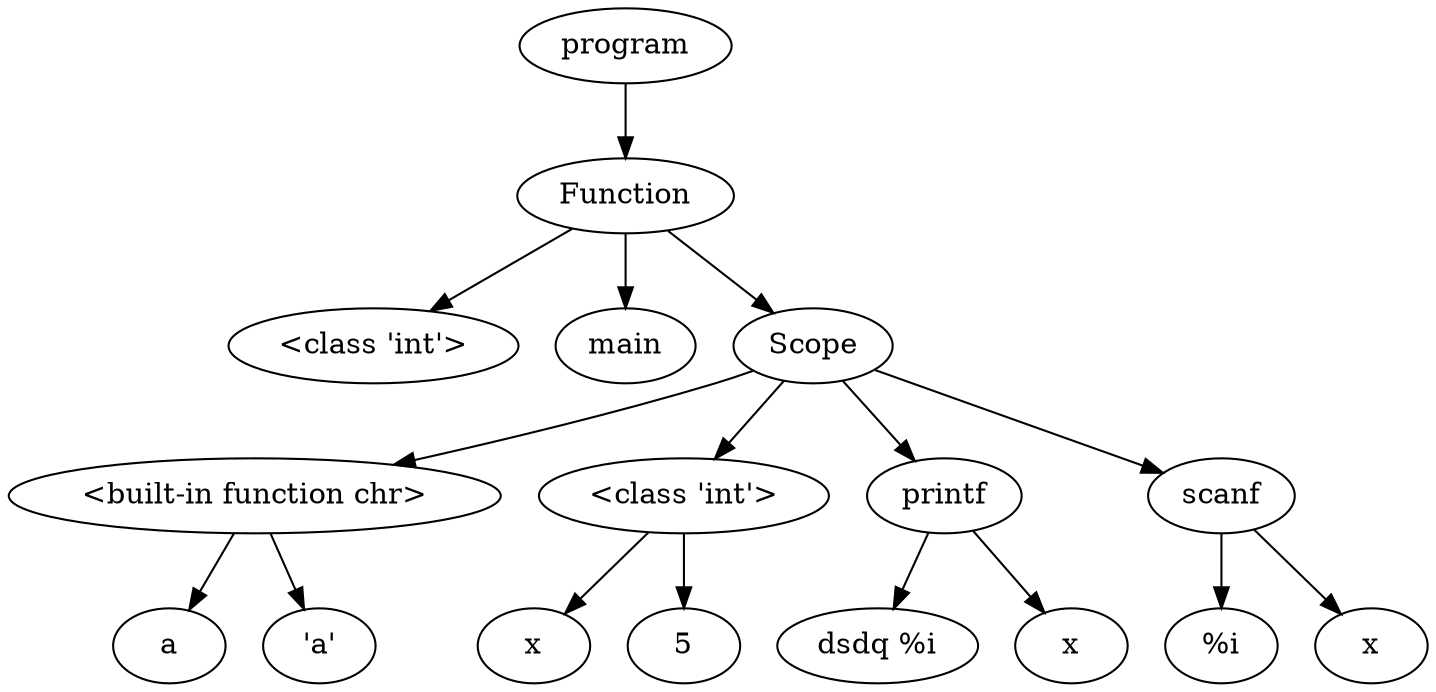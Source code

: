digraph G { 
"<AST.AST object at 0x000001214B4F1D00> (0)"[label="program"]
"<AST.ASTFunction object at 0x000001214B4F1790> (1)"[label="Function"]
"<AST.AST object at 0x000001214B4F1D00> (0)"->"<AST.ASTFunction object at 0x000001214B4F1790> (1)"
"<AST.ASTFunction object at 0x000001214B4F1790> (1)"[label="Function"]
"<AST.ASTDataType object at 0x000001214B4F1E80> (2)"[label="<class 'int'>"]
"<AST.ASTFunction object at 0x000001214B4F1790> (1)"->"<AST.ASTDataType object at 0x000001214B4F1E80> (2)"
"<AST.ASTFunctionName object at 0x000001214B4F1250> (2)"[label="main"]
"<AST.ASTFunction object at 0x000001214B4F1790> (1)"->"<AST.ASTFunctionName object at 0x000001214B4F1250> (2)"
"<AST.ASTScope object at 0x000001214B4F13A0> (2)"[label="Scope"]
"<AST.ASTFunction object at 0x000001214B4F1790> (1)"->"<AST.ASTScope object at 0x000001214B4F13A0> (2)"
"<AST.ASTScope object at 0x000001214B4F13A0> (2)"[label="Scope"]
"<AST.ASTDataType object at 0x000001214B4F1A30> (3)"[label="<built-in function chr>"]
"<AST.ASTScope object at 0x000001214B4F13A0> (2)"->"<AST.ASTDataType object at 0x000001214B4F1A30> (3)"
"<AST.ASTDataType object at 0x000001214B4F1A30> (3)"[label="<built-in function chr>"]
"<AST.ASTVariable object at 0x000001214B4F18E0> (4)"[label="a"]
"<AST.ASTDataType object at 0x000001214B4F1A30> (3)"->"<AST.ASTVariable object at 0x000001214B4F18E0> (4)"
"<AST.ASTChar object at 0x000001214B4F1A90> (4)"[label="'a'"]
"<AST.ASTDataType object at 0x000001214B4F1A30> (3)"->"<AST.ASTChar object at 0x000001214B4F1A90> (4)"
"<AST.ASTDataType object at 0x000001214B4F1DC0> (3)"[label="<class 'int'>"]
"<AST.ASTScope object at 0x000001214B4F13A0> (2)"->"<AST.ASTDataType object at 0x000001214B4F1DC0> (3)"
"<AST.ASTDataType object at 0x000001214B4F1DC0> (3)"[label="<class 'int'>"]
"<AST.ASTVariable object at 0x000001214B4F1C10> (4)"[label="x"]
"<AST.ASTDataType object at 0x000001214B4F1DC0> (3)"->"<AST.ASTVariable object at 0x000001214B4F1C10> (4)"
"<AST.ASTInt object at 0x000001214B4F1970> (4)"[label="5"]
"<AST.ASTDataType object at 0x000001214B4F1DC0> (3)"->"<AST.ASTInt object at 0x000001214B4F1970> (4)"
"<AST.ASTPrintf object at 0x000001214B4F1550> (3)"[label="printf"]
"<AST.ASTScope object at 0x000001214B4F13A0> (2)"->"<AST.ASTPrintf object at 0x000001214B4F1550> (3)"
"<AST.ASTPrintf object at 0x000001214B4F1550> (3)"[label="printf"]
"<AST.ASTText object at 0x000001214B4F19A0> (4)"[label="dsdq %i"]
"<AST.ASTPrintf object at 0x000001214B4F1550> (3)"->"<AST.ASTText object at 0x000001214B4F19A0> (4)"
"<AST.ASTVariable object at 0x000001214B4F1DF0> (4)"[label="x"]
"<AST.ASTPrintf object at 0x000001214B4F1550> (3)"->"<AST.ASTVariable object at 0x000001214B4F1DF0> (4)"
"<AST.ASTPrintf object at 0x000001214B4F1BB0> (3)"[label="scanf"]
"<AST.ASTScope object at 0x000001214B4F13A0> (2)"->"<AST.ASTPrintf object at 0x000001214B4F1BB0> (3)"
"<AST.ASTPrintf object at 0x000001214B4F1BB0> (3)"[label="scanf"]
"<AST.ASTText object at 0x000001214B4F1FD0> (4)"[label="%i"]
"<AST.ASTPrintf object at 0x000001214B4F1BB0> (3)"->"<AST.ASTText object at 0x000001214B4F1FD0> (4)"
"<AST.ASTVariable object at 0x000001214B4F02E0> (4)"[label="x"]
"<AST.ASTPrintf object at 0x000001214B4F1BB0> (3)"->"<AST.ASTVariable object at 0x000001214B4F02E0> (4)"
}